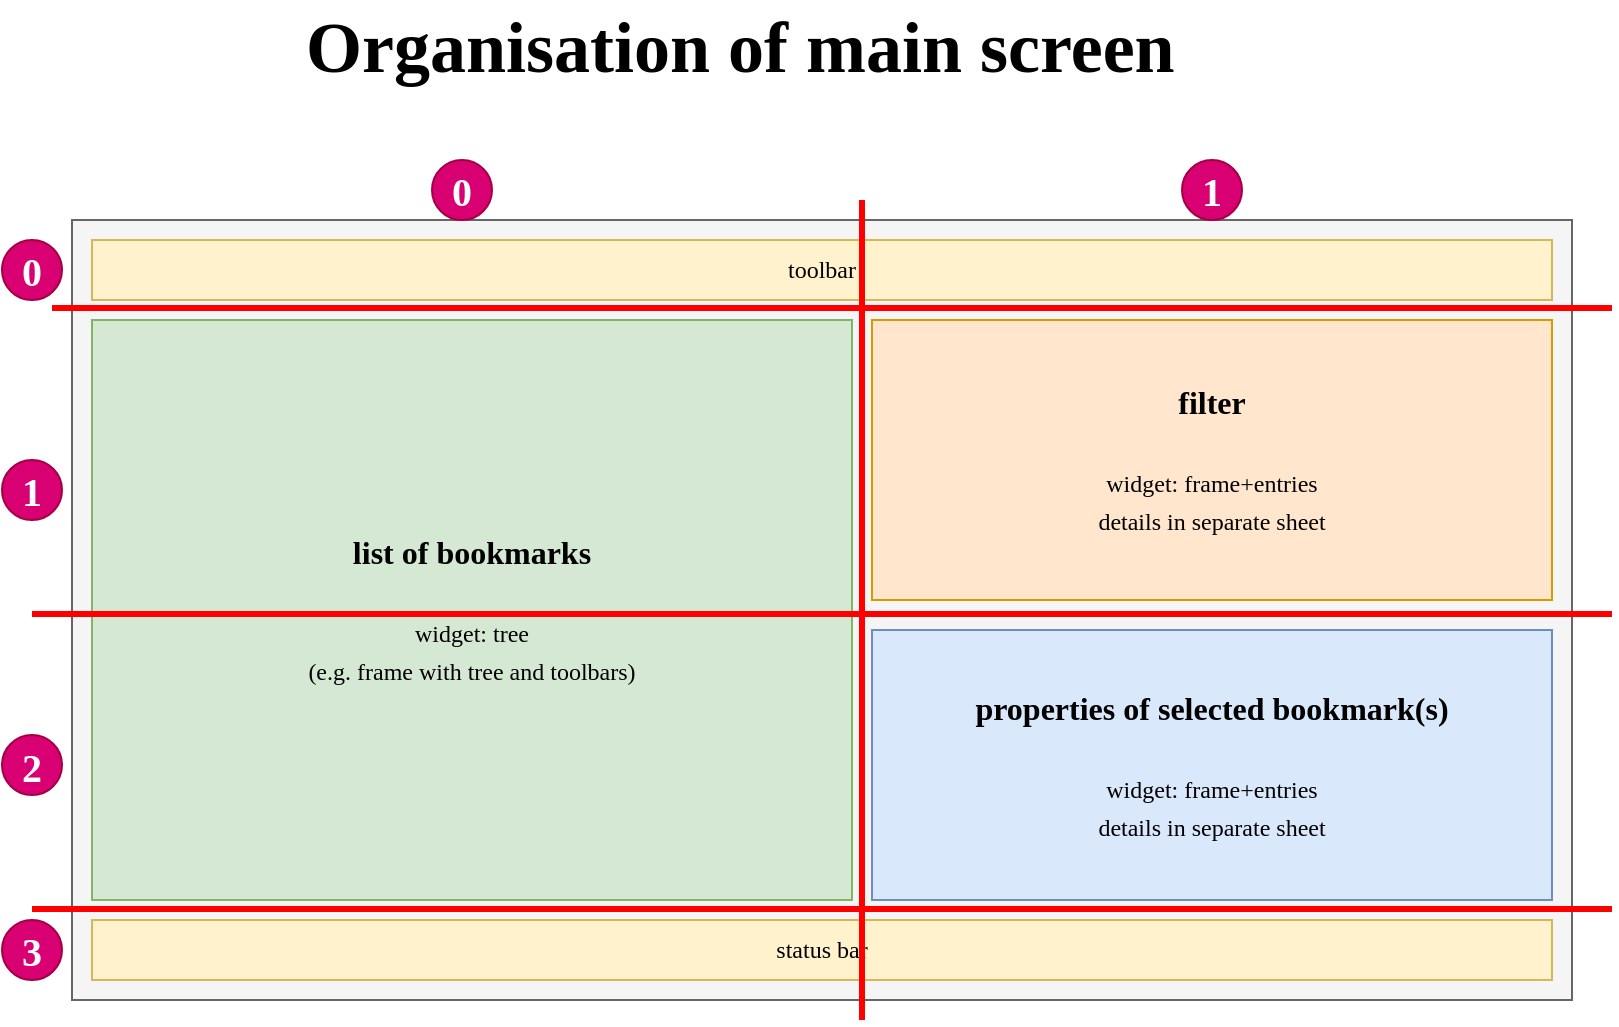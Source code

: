 <mxfile version="12.1.7" type="device" pages="5"><diagram id="wuS1RAjaM4wmkqxHiOvE" name="main"><mxGraphModel dx="1024" dy="993" grid="1" gridSize="10" guides="1" tooltips="1" connect="1" arrows="1" fold="1" page="0" pageScale="1" pageWidth="827" pageHeight="1169" math="0" shadow="0"><root><mxCell id="0"/><mxCell id="1" parent="0"/><mxCell id="qtFr7B4z5kXVlqQrgSDK-2" value="" style="rounded=0;whiteSpace=wrap;html=1;fillColor=#f5f5f5;strokeColor=#666666;fontColor=#333333;fontFamily=Verdana;" parent="1" vertex="1"><mxGeometry x="170" y="30" width="750" height="390" as="geometry"/></mxCell><mxCell id="qtFr7B4z5kXVlqQrgSDK-4" value="toolbar" style="rounded=0;whiteSpace=wrap;html=1;fillColor=#fff2cc;strokeColor=#d6b656;fontFamily=Verdana;" parent="1" vertex="1"><mxGeometry x="180" y="40" width="730" height="30" as="geometry"/></mxCell><mxCell id="qtFr7B4z5kXVlqQrgSDK-5" value="&lt;div&gt;&lt;b&gt;list of bookmarks&lt;/b&gt;&lt;/div&gt;&lt;div&gt;&lt;br&gt;&lt;/div&gt;&lt;font style=&quot;font-size: 12px&quot;&gt;widget: tree&lt;br&gt;(e.g. frame with tree and toolbars)&lt;/font&gt;" style="rounded=0;whiteSpace=wrap;html=1;fillColor=#d5e8d4;strokeColor=#82b366;labelPosition=center;verticalLabelPosition=middle;align=center;verticalAlign=middle;fontSize=16;fontFamily=Verdana;" parent="1" vertex="1"><mxGeometry x="180" y="80" width="380" height="290" as="geometry"/></mxCell><mxCell id="qtFr7B4z5kXVlqQrgSDK-6" value="&lt;div&gt;&lt;b&gt;filter&lt;/b&gt;&lt;/div&gt;&lt;div&gt;&lt;br&gt;&lt;/div&gt;&lt;div&gt;&lt;font style=&quot;font-size: 12px&quot;&gt;&lt;div style=&quot;font-size: 16px&quot;&gt;&lt;font style=&quot;font-size: 12px&quot;&gt;widget: frame+entries&lt;/font&gt;&lt;/div&gt;&lt;div style=&quot;font-size: 16px&quot;&gt;&lt;font style=&quot;font-size: 12px&quot;&gt;details in separate sheet&lt;/font&gt;&lt;/div&gt;&lt;/font&gt;&lt;/div&gt;" style="rounded=0;whiteSpace=wrap;html=1;fillColor=#ffe6cc;strokeColor=#d79b00;fontSize=16;fontFamily=Verdana;" parent="1" vertex="1"><mxGeometry x="570" y="80" width="340" height="140" as="geometry"/></mxCell><mxCell id="qtFr7B4z5kXVlqQrgSDK-7" value="&lt;div&gt;&lt;b&gt;properties of selected bookmark(s)&lt;/b&gt;&lt;/div&gt;&lt;div&gt;&lt;br&gt;&lt;font style=&quot;font-size: 12px&quot;&gt;widget: frame+entries&lt;/font&gt;&lt;/div&gt;&lt;div&gt;&lt;font style=&quot;font-size: 12px&quot;&gt;details in separate sheet&lt;/font&gt;&lt;br&gt;&lt;/div&gt;" style="rounded=0;whiteSpace=wrap;html=1;fillColor=#dae8fc;strokeColor=#6c8ebf;fontSize=16;fontFamily=Verdana;" parent="1" vertex="1"><mxGeometry x="570" y="235" width="340" height="135" as="geometry"/></mxCell><mxCell id="qtFr7B4z5kXVlqQrgSDK-8" value="" style="endArrow=none;html=1;strokeWidth=3;strokeColor=#FF0000;fontFamily=Verdana;" parent="1" edge="1"><mxGeometry width="50" height="50" relative="1" as="geometry"><mxPoint x="940" y="74" as="sourcePoint"/><mxPoint x="160" y="74" as="targetPoint"/></mxGeometry></mxCell><mxCell id="qtFr7B4z5kXVlqQrgSDK-9" value="" style="endArrow=none;html=1;strokeWidth=3;strokeColor=#FF0000;fontFamily=Verdana;" parent="1" edge="1"><mxGeometry width="50" height="50" relative="1" as="geometry"><mxPoint x="940" y="227" as="sourcePoint"/><mxPoint x="150" y="227" as="targetPoint"/></mxGeometry></mxCell><mxCell id="qtFr7B4z5kXVlqQrgSDK-11" value="0" style="ellipse;whiteSpace=wrap;html=1;aspect=fixed;fillColor=#d80073;strokeColor=#A50040;fontColor=#ffffff;fontStyle=1;fontSize=20;fontFamily=Verdana;" parent="1" vertex="1"><mxGeometry x="135" y="40" width="30" height="30" as="geometry"/></mxCell><mxCell id="qtFr7B4z5kXVlqQrgSDK-12" value="1" style="ellipse;whiteSpace=wrap;html=1;aspect=fixed;fillColor=#d80073;strokeColor=#A50040;fontColor=#ffffff;fontStyle=1;fontSize=20;fontFamily=Verdana;" parent="1" vertex="1"><mxGeometry x="135" y="150" width="30" height="30" as="geometry"/></mxCell><mxCell id="qtFr7B4z5kXVlqQrgSDK-13" value="2" style="ellipse;whiteSpace=wrap;html=1;aspect=fixed;fillColor=#d80073;strokeColor=#A50040;fontColor=#ffffff;fontStyle=1;fontSize=20;fontFamily=Verdana;" parent="1" vertex="1"><mxGeometry x="135" y="287.5" width="30" height="30" as="geometry"/></mxCell><mxCell id="qtFr7B4z5kXVlqQrgSDK-16" value="0" style="ellipse;whiteSpace=wrap;html=1;aspect=fixed;fillColor=#d80073;strokeColor=#A50040;fontColor=#ffffff;fontStyle=1;fontSize=20;fontFamily=Verdana;" parent="1" vertex="1"><mxGeometry x="350" width="30" height="30" as="geometry"/></mxCell><mxCell id="qtFr7B4z5kXVlqQrgSDK-17" value="1" style="ellipse;whiteSpace=wrap;html=1;aspect=fixed;fillColor=#d80073;strokeColor=#A50040;fontColor=#ffffff;fontStyle=1;fontSize=20;fontFamily=Verdana;" parent="1" vertex="1"><mxGeometry x="725" width="30" height="30" as="geometry"/></mxCell><mxCell id="3nHS9nr9AD4jBabwtDCs-1" value="Organisation of main screen" style="text;html=1;resizable=0;points=[];autosize=1;align=left;verticalAlign=top;spacingTop=-4;fontSize=36;fontFamily=Verdana;fontStyle=1" parent="1" vertex="1"><mxGeometry x="285" y="-80" width="190" height="20" as="geometry"/></mxCell><mxCell id="MWPIoVeWBMcnQdjPbgyV-1" value="status bar" style="rounded=0;whiteSpace=wrap;html=1;fillColor=#fff2cc;strokeColor=#d6b656;fontFamily=Verdana;" parent="1" vertex="1"><mxGeometry x="180" y="380" width="730" height="30" as="geometry"/></mxCell><mxCell id="MWPIoVeWBMcnQdjPbgyV-2" value="" style="endArrow=none;html=1;strokeWidth=3;strokeColor=#FF0000;fontFamily=Verdana;" parent="1" edge="1"><mxGeometry width="50" height="50" relative="1" as="geometry"><mxPoint x="940" y="374.5" as="sourcePoint"/><mxPoint x="150" y="374.5" as="targetPoint"/></mxGeometry></mxCell><mxCell id="qtFr7B4z5kXVlqQrgSDK-14" value="" style="endArrow=none;html=1;strokeWidth=3;strokeColor=#FF0000;fontFamily=Verdana;" parent="1" edge="1"><mxGeometry width="50" height="50" relative="1" as="geometry"><mxPoint x="565" y="20" as="sourcePoint"/><mxPoint x="565" y="430" as="targetPoint"/></mxGeometry></mxCell><mxCell id="MWPIoVeWBMcnQdjPbgyV-3" value="3" style="ellipse;whiteSpace=wrap;html=1;aspect=fixed;fillColor=#d80073;strokeColor=#A50040;fontColor=#ffffff;fontStyle=1;fontSize=20;fontFamily=Verdana;" parent="1" vertex="1"><mxGeometry x="135" y="380" width="30" height="30" as="geometry"/></mxCell></root></mxGraphModel></diagram><diagram id="0p2IxkVZUC1YMC_ywSFy" name="list"><mxGraphModel dx="1424" dy="993" grid="1" gridSize="10" guides="1" tooltips="1" connect="1" arrows="1" fold="1" page="0" pageScale="1" pageWidth="850" pageHeight="1100" math="0" shadow="0"><root><mxCell id="g5cWL2wLv78-egvckp1f-0"/><mxCell id="g5cWL2wLv78-egvckp1f-1" parent="g5cWL2wLv78-egvckp1f-0"/><mxCell id="HiAjp_X_h5iloabNmAMz-0" value="" style="rounded=0;whiteSpace=wrap;html=1;fillColor=#d5e8d4;strokeColor=#82b366;labelPosition=center;verticalLabelPosition=middle;align=center;verticalAlign=middle;fontSize=16;fontFamily=Verdana;" parent="g5cWL2wLv78-egvckp1f-1" vertex="1"><mxGeometry y="100" width="700" height="360" as="geometry"/></mxCell><mxCell id="nndZNKtS4ERDYXgFRCHJ-0" value="Organisation of list frame" style="text;html=1;resizable=0;points=[];autosize=1;align=left;verticalAlign=top;spacingTop=-4;fontSize=36;fontFamily=Verdana;fontStyle=1" parent="g5cWL2wLv78-egvckp1f-1" vertex="1"><mxGeometry x="60" y="-10" width="480" height="40" as="geometry"/></mxCell><mxCell id="nndZNKtS4ERDYXgFRCHJ-1" value="" style="shape=doubleArrow;direction=south;whiteSpace=wrap;html=1;fillColor=#B0B0B0;gradientColor=none;align=left;arrowWidth=0.56;arrowSize=0.034;gradientDirection=east;" parent="g5cWL2wLv78-egvckp1f-1" vertex="1"><mxGeometry x="680" y="100" width="20" height="360" as="geometry"/></mxCell><mxCell id="nndZNKtS4ERDYXgFRCHJ-2" value="" style="shape=doubleArrow;direction=south;whiteSpace=wrap;html=1;fillColor=#B0B0B0;gradientColor=none;align=left;arrowWidth=0.64;arrowSize=0.01;gradientDirection=east;rotation=90;" parent="g5cWL2wLv78-egvckp1f-1" vertex="1"><mxGeometry x="340" y="100" width="20" height="700" as="geometry"/></mxCell><mxCell id="nndZNKtS4ERDYXgFRCHJ-4" value="" style="rounded=0;whiteSpace=wrap;html=1;fillColor=#f5f5f5;align=left;strokeColor=#666666;fontColor=#333333;" parent="g5cWL2wLv78-egvckp1f-1" vertex="1"><mxGeometry x="10" y="110" width="660" height="320" as="geometry"/></mxCell><mxCell id="lni2KG2BYZQ22DAoK89Q-7" style="edgeStyle=orthogonalEdgeStyle;rounded=0;orthogonalLoop=1;jettySize=auto;html=1;exitX=0.5;exitY=0;exitDx=0;exitDy=0;entryX=0.5;entryY=1;entryDx=0;entryDy=0;" parent="g5cWL2wLv78-egvckp1f-1" source="nndZNKtS4ERDYXgFRCHJ-5" target="lni2KG2BYZQ22DAoK89Q-6" edge="1"><mxGeometry relative="1" as="geometry"/></mxCell><mxCell id="nndZNKtS4ERDYXgFRCHJ-5" value="Title" style="rounded=0;whiteSpace=wrap;html=1;fillColor=none;gradientColor=none;align=center;" parent="g5cWL2wLv78-egvckp1f-1" vertex="1"><mxGeometry x="20" y="120" width="100" height="20" as="geometry"/></mxCell><mxCell id="nndZNKtS4ERDYXgFRCHJ-6" value="Taggs" style="rounded=0;whiteSpace=wrap;html=1;fillColor=none;gradientColor=none;align=center;" parent="g5cWL2wLv78-egvckp1f-1" vertex="1"><mxGeometry x="400" y="120" width="140" height="20" as="geometry"/></mxCell><mxCell id="nndZNKtS4ERDYXgFRCHJ-7" value="Description" style="rounded=0;whiteSpace=wrap;html=1;fillColor=none;gradientColor=none;align=center;" parent="g5cWL2wLv78-egvckp1f-1" vertex="1"><mxGeometry x="130" y="120" width="260" height="20" as="geometry"/></mxCell><mxCell id="nndZNKtS4ERDYXgFRCHJ-8" value="Private" style="rounded=0;whiteSpace=wrap;html=1;fillColor=none;gradientColor=none;align=center;" parent="g5cWL2wLv78-egvckp1f-1" vertex="1"><mxGeometry x="550" y="120" width="50" height="20" as="geometry"/></mxCell><mxCell id="nndZNKtS4ERDYXgFRCHJ-9" value="Time" style="rounded=0;whiteSpace=wrap;html=1;fillColor=none;gradientColor=none;align=center;" parent="g5cWL2wLv78-egvckp1f-1" vertex="1"><mxGeometry x="610" y="120" width="50" height="20" as="geometry"/></mxCell><mxCell id="lni2KG2BYZQ22DAoK89Q-0" value="" style="endArrow=none;html=1;strokeWidth=3;strokeColor=#FF0000;fontFamily=Verdana;" parent="g5cWL2wLv78-egvckp1f-1" edge="1"><mxGeometry width="50" height="50" relative="1" as="geometry"><mxPoint x="720" y="436" as="sourcePoint"/><mxPoint x="-20" y="436" as="targetPoint"/></mxGeometry></mxCell><mxCell id="lni2KG2BYZQ22DAoK89Q-1" value="0" style="ellipse;whiteSpace=wrap;html=1;aspect=fixed;fillColor=#d80073;strokeColor=#A50040;fontColor=#ffffff;fontStyle=1;fontSize=20;fontFamily=Verdana;" parent="g5cWL2wLv78-egvckp1f-1" vertex="1"><mxGeometry x="330" y="70" width="30" height="30" as="geometry"/></mxCell><mxCell id="lni2KG2BYZQ22DAoK89Q-2" value="" style="endArrow=none;html=1;strokeWidth=3;strokeColor=#FF0000;fontFamily=Verdana;" parent="g5cWL2wLv78-egvckp1f-1" edge="1"><mxGeometry width="50" height="50" relative="1" as="geometry"><mxPoint x="675.5" y="83" as="sourcePoint"/><mxPoint x="675" y="478" as="targetPoint"/></mxGeometry></mxCell><mxCell id="lni2KG2BYZQ22DAoK89Q-3" value="1" style="ellipse;whiteSpace=wrap;html=1;aspect=fixed;fillColor=#d80073;strokeColor=#A50040;fontColor=#ffffff;fontStyle=1;fontSize=20;fontFamily=Verdana;" parent="g5cWL2wLv78-egvckp1f-1" vertex="1"><mxGeometry x="680" y="70" width="30" height="30" as="geometry"/></mxCell><mxCell id="lni2KG2BYZQ22DAoK89Q-4" value="0" style="ellipse;whiteSpace=wrap;html=1;aspect=fixed;fillColor=#d80073;strokeColor=#A50040;fontColor=#ffffff;fontStyle=1;fontSize=20;fontFamily=Verdana;" parent="g5cWL2wLv78-egvckp1f-1" vertex="1"><mxGeometry x="-35" y="240" width="30" height="30" as="geometry"/></mxCell><mxCell id="lni2KG2BYZQ22DAoK89Q-5" value="1" style="ellipse;whiteSpace=wrap;html=1;aspect=fixed;fillColor=#d80073;strokeColor=#A50040;fontColor=#ffffff;fontStyle=1;fontSize=20;fontFamily=Verdana;" parent="g5cWL2wLv78-egvckp1f-1" vertex="1"><mxGeometry x="-30" y="445" width="30" height="30" as="geometry"/></mxCell><mxCell id="lni2KG2BYZQ22DAoK89Q-6" value="Clicking on title will open the URL" style="whiteSpace=wrap;html=1;aspect=fixed;fillColor=#fff2cc;align=center;strokeColor=#d6b656;" parent="g5cWL2wLv78-egvckp1f-1" vertex="1"><mxGeometry x="-130" y="-10" width="80" height="80" as="geometry"/></mxCell></root></mxGraphModel></diagram><diagram name="properties" id="E-2Ly1Bat9OMNj_EuF1t"><mxGraphModel dx="1410" dy="979" grid="1" gridSize="10" guides="1" tooltips="1" connect="1" arrows="1" fold="1" page="0" pageScale="1" pageWidth="827" pageHeight="1169" math="0" shadow="0"><root><mxCell id="1reJUcCT1luCvqGeH948-0"/><mxCell id="1reJUcCT1luCvqGeH948-1" parent="1reJUcCT1luCvqGeH948-0"/><mxCell id="xx8qbHn_Ry-ROVc64m-K-1" value="Organisation of properties tab" style="text;html=1;resizable=0;points=[];autosize=1;align=left;verticalAlign=top;spacingTop=-4;fontSize=36;fontFamily=Verdana;fontStyle=1" parent="1reJUcCT1luCvqGeH948-1" vertex="1"><mxGeometry x="-165" y="-100" width="500" height="40" as="geometry"/></mxCell><mxCell id="FLR0_BgpOVdo_9GeKx9M-0" value="" style="rounded=0;whiteSpace=wrap;html=1;fillColor=#dae8fc;strokeColor=#6c8ebf;fontSize=16;fontFamily=Verdana;" parent="1reJUcCT1luCvqGeH948-1" vertex="1"><mxGeometry x="-135" y="35" width="450" height="505" as="geometry"/></mxCell><mxCell id="FLR0_BgpOVdo_9GeKx9M-1" value="0" style="ellipse;whiteSpace=wrap;html=1;aspect=fixed;fillColor=#d80073;strokeColor=#A50040;fontColor=#ffffff;fontStyle=1;fontSize=20;fontFamily=Verdana;" parent="1reJUcCT1luCvqGeH948-1" vertex="1"><mxGeometry x="-173" y="55" width="30" height="30" as="geometry"/></mxCell><mxCell id="FLR0_BgpOVdo_9GeKx9M-2" value="1" style="ellipse;whiteSpace=wrap;html=1;aspect=fixed;fillColor=#d80073;strokeColor=#A50040;fontColor=#ffffff;fontStyle=1;fontSize=20;fontFamily=Verdana;" parent="1reJUcCT1luCvqGeH948-1" vertex="1"><mxGeometry x="-173" y="120" width="30" height="30" as="geometry"/></mxCell><mxCell id="FLR0_BgpOVdo_9GeKx9M-3" value="2" style="ellipse;whiteSpace=wrap;html=1;aspect=fixed;fillColor=#d80073;strokeColor=#A50040;fontColor=#ffffff;fontStyle=1;fontSize=20;fontFamily=Verdana;" parent="1reJUcCT1luCvqGeH948-1" vertex="1"><mxGeometry x="-173" y="186" width="30" height="30" as="geometry"/></mxCell><mxCell id="FLR0_BgpOVdo_9GeKx9M-4" value="title_entry" style="rounded=1;whiteSpace=wrap;html=1;fontSize=14;fontFamily=Verdana;" parent="1reJUcCT1luCvqGeH948-1" vertex="1"><mxGeometry x="75" y="135" width="180" height="30" as="geometry"/></mxCell><mxCell id="FLR0_BgpOVdo_9GeKx9M-5" value="&lt;span style=&quot;font-size: 14px;&quot;&gt;Title&lt;/span&gt;" style="rounded=1;whiteSpace=wrap;html=1;fontSize=14;labelBackgroundColor=none;fillColor=none;fontFamily=Verdana;" parent="1reJUcCT1luCvqGeH948-1" vertex="1"><mxGeometry x="-65" y="135" width="120" height="30" as="geometry"/></mxCell><mxCell id="FLR0_BgpOVdo_9GeKx9M-6" value="Description" style="rounded=1;whiteSpace=wrap;html=1;fontSize=14;labelBackgroundColor=none;fillColor=none;fontFamily=Verdana;" parent="1reJUcCT1luCvqGeH948-1" vertex="1"><mxGeometry x="-65" y="186" width="120" height="30" as="geometry"/></mxCell><mxCell id="FLR0_BgpOVdo_9GeKx9M-7" value="description_entry" style="rounded=1;whiteSpace=wrap;html=1;fontSize=14;fontFamily=Verdana;" parent="1reJUcCT1luCvqGeH948-1" vertex="1"><mxGeometry x="75" y="186" width="180" height="30" as="geometry"/></mxCell><mxCell id="FLR0_BgpOVdo_9GeKx9M-8" value="URL" style="rounded=1;whiteSpace=wrap;html=1;fontSize=14;labelBackgroundColor=none;fillColor=none;fontFamily=Verdana;" parent="1reJUcCT1luCvqGeH948-1" vertex="1"><mxGeometry x="-65" y="238" width="120" height="30" as="geometry"/></mxCell><mxCell id="FLR0_BgpOVdo_9GeKx9M-9" value="url_entry" style="rounded=1;whiteSpace=wrap;html=1;fontSize=14;fontFamily=Verdana;" parent="1reJUcCT1luCvqGeH948-1" vertex="1"><mxGeometry x="75" y="238" width="180" height="30" as="geometry"/></mxCell><mxCell id="FLR0_BgpOVdo_9GeKx9M-10" value="tags" style="rounded=1;whiteSpace=wrap;html=1;fontSize=14;labelBackgroundColor=none;fillColor=none;fontFamily=Verdana;" parent="1reJUcCT1luCvqGeH948-1" vertex="1"><mxGeometry x="-65" y="289" width="120" height="30" as="geometry"/></mxCell><mxCell id="FLR0_BgpOVdo_9GeKx9M-11" value="tags_entry" style="rounded=1;whiteSpace=wrap;html=1;fontSize=14;fontFamily=Verdana;" parent="1reJUcCT1luCvqGeH948-1" vertex="1"><mxGeometry x="75" y="289" width="180" height="30" as="geometry"/></mxCell><mxCell id="FLR0_BgpOVdo_9GeKx9M-12" value="" style="endArrow=none;html=1;strokeWidth=3;strokeColor=#FF0000;fontFamily=Verdana;" parent="1reJUcCT1luCvqGeH948-1" edge="1"><mxGeometry width="50" height="50" relative="1" as="geometry"><mxPoint x="335" y="106" as="sourcePoint"/><mxPoint x="-165" y="106" as="targetPoint"/></mxGeometry></mxCell><mxCell id="FLR0_BgpOVdo_9GeKx9M-13" value="private" style="rounded=1;whiteSpace=wrap;html=1;fontSize=14;labelBackgroundColor=none;fillColor=none;fontFamily=Verdana;" parent="1reJUcCT1luCvqGeH948-1" vertex="1"><mxGeometry x="-65" y="340" width="120" height="30" as="geometry"/></mxCell><mxCell id="FLR0_BgpOVdo_9GeKx9M-14" value="" style="whiteSpace=wrap;html=1;aspect=fixed;labelBackgroundColor=none;fillColor=none;fontFamily=Verdana;fontSize=36;" parent="1reJUcCT1luCvqGeH948-1" vertex="1"><mxGeometry x="75" y="345" width="20" height="20" as="geometry"/></mxCell><mxCell id="FLR0_BgpOVdo_9GeKx9M-15" value="private_combo" style="text;html=1;resizable=0;points=[];autosize=1;align=left;verticalAlign=top;spacingTop=-4;fontSize=14;fontFamily=Verdana;fontStyle=2" parent="1reJUcCT1luCvqGeH948-1" vertex="1"><mxGeometry x="101" y="345" width="110" height="20" as="geometry"/></mxCell><mxCell id="FLR0_BgpOVdo_9GeKx9M-16" value="to_read" style="rounded=1;whiteSpace=wrap;html=1;fontSize=14;labelBackgroundColor=none;fillColor=none;fontFamily=Verdana;" parent="1reJUcCT1luCvqGeH948-1" vertex="1"><mxGeometry x="-65" y="390" width="120" height="30" as="geometry"/></mxCell><mxCell id="FLR0_BgpOVdo_9GeKx9M-17" value="" style="whiteSpace=wrap;html=1;aspect=fixed;labelBackgroundColor=none;fillColor=none;fontFamily=Verdana;fontSize=36;" parent="1reJUcCT1luCvqGeH948-1" vertex="1"><mxGeometry x="75" y="395" width="20" height="20" as="geometry"/></mxCell><mxCell id="FLR0_BgpOVdo_9GeKx9M-18" value="to_read_combo" style="text;html=1;resizable=0;points=[];autosize=1;align=left;verticalAlign=top;spacingTop=-4;fontSize=14;fontFamily=Verdana;fontStyle=2" parent="1reJUcCT1luCvqGeH948-1" vertex="1"><mxGeometry x="101" y="395" width="110" height="20" as="geometry"/></mxCell><mxCell id="FLR0_BgpOVdo_9GeKx9M-19" value="time" style="rounded=1;whiteSpace=wrap;html=1;fontSize=14;labelBackgroundColor=none;fillColor=none;fontFamily=Verdana;" parent="1reJUcCT1luCvqGeH948-1" vertex="1"><mxGeometry x="-65" y="440" width="120" height="30" as="geometry"/></mxCell><mxCell id="99NQZaxF3gtU5A3DJ0lO-3" style="edgeStyle=orthogonalEdgeStyle;rounded=0;orthogonalLoop=1;jettySize=auto;html=1;exitX=1;exitY=0.5;exitDx=0;exitDy=0;entryX=0;entryY=0.5;entryDx=0;entryDy=0;" parent="1reJUcCT1luCvqGeH948-1" source="FLR0_BgpOVdo_9GeKx9M-20" target="99NQZaxF3gtU5A3DJ0lO-0" edge="1"><mxGeometry relative="1" as="geometry"/></mxCell><mxCell id="FLR0_BgpOVdo_9GeKx9M-20" value="time_entry" style="rounded=1;whiteSpace=wrap;html=1;fontSize=14;fontFamily=Verdana;fillColor=none;" parent="1reJUcCT1luCvqGeH948-1" vertex="1"><mxGeometry x="75" y="440" width="180" height="30" as="geometry"/></mxCell><mxCell id="FLR0_BgpOVdo_9GeKx9M-21" value="Properties (title)" style="rounded=1;whiteSpace=wrap;html=1;fontSize=16;labelBackgroundColor=none;fillColor=none;fontStyle=1;fontFamily=Verdana;" parent="1reJUcCT1luCvqGeH948-1" vertex="1"><mxGeometry x="-15" y="50" width="180" height="40" as="geometry"/></mxCell><mxCell id="FLR0_BgpOVdo_9GeKx9M-22" value="" style="endArrow=none;html=1;strokeWidth=3;strokeColor=#FF0000;fontFamily=Verdana;" parent="1reJUcCT1luCvqGeH948-1" edge="1"><mxGeometry width="50" height="50" relative="1" as="geometry"><mxPoint x="335" y="175" as="sourcePoint"/><mxPoint x="-165" y="175" as="targetPoint"/></mxGeometry></mxCell><mxCell id="FLR0_BgpOVdo_9GeKx9M-23" value="" style="endArrow=none;html=1;strokeWidth=3;strokeColor=#FF0000;fontFamily=Verdana;" parent="1reJUcCT1luCvqGeH948-1" edge="1"><mxGeometry width="50" height="50" relative="1" as="geometry"><mxPoint x="340" y="226.5" as="sourcePoint"/><mxPoint x="-160" y="226.5" as="targetPoint"/></mxGeometry></mxCell><mxCell id="FLR0_BgpOVdo_9GeKx9M-24" value="" style="endArrow=none;html=1;strokeWidth=3;strokeColor=#FF0000;fontFamily=Verdana;" parent="1reJUcCT1luCvqGeH948-1" edge="1"><mxGeometry width="50" height="50" relative="1" as="geometry"><mxPoint x="340" y="278" as="sourcePoint"/><mxPoint x="-160" y="278" as="targetPoint"/></mxGeometry></mxCell><mxCell id="FLR0_BgpOVdo_9GeKx9M-25" value="" style="endArrow=none;html=1;strokeWidth=3;strokeColor=#FF0000;fontFamily=Verdana;" parent="1reJUcCT1luCvqGeH948-1" edge="1"><mxGeometry width="50" height="50" relative="1" as="geometry"><mxPoint x="340" y="329" as="sourcePoint"/><mxPoint x="-160" y="329" as="targetPoint"/></mxGeometry></mxCell><mxCell id="FLR0_BgpOVdo_9GeKx9M-26" value="" style="endArrow=none;html=1;strokeWidth=3;strokeColor=#FF0000;fontFamily=Verdana;" parent="1reJUcCT1luCvqGeH948-1" edge="1"><mxGeometry width="50" height="50" relative="1" as="geometry"><mxPoint x="345" y="427" as="sourcePoint"/><mxPoint x="-155" y="427" as="targetPoint"/></mxGeometry></mxCell><mxCell id="FLR0_BgpOVdo_9GeKx9M-27" value="" style="endArrow=none;html=1;strokeWidth=3;strokeColor=#FF0000;fontFamily=Verdana;" parent="1reJUcCT1luCvqGeH948-1" edge="1"><mxGeometry width="50" height="50" relative="1" as="geometry"><mxPoint x="340" y="377" as="sourcePoint"/><mxPoint x="-160" y="377" as="targetPoint"/></mxGeometry></mxCell><mxCell id="FLR0_BgpOVdo_9GeKx9M-28" value="3" style="ellipse;whiteSpace=wrap;html=1;aspect=fixed;fillColor=#d80073;strokeColor=#A50040;fontColor=#ffffff;fontStyle=1;fontSize=20;fontFamily=Verdana;" parent="1reJUcCT1luCvqGeH948-1" vertex="1"><mxGeometry x="-173" y="238" width="30" height="30" as="geometry"/></mxCell><mxCell id="FLR0_BgpOVdo_9GeKx9M-29" value="4" style="ellipse;whiteSpace=wrap;html=1;aspect=fixed;fillColor=#d80073;strokeColor=#A50040;fontColor=#ffffff;fontStyle=1;fontSize=20;fontFamily=Verdana;" parent="1reJUcCT1luCvqGeH948-1" vertex="1"><mxGeometry x="-173" y="289" width="30" height="30" as="geometry"/></mxCell><mxCell id="FLR0_BgpOVdo_9GeKx9M-30" value="6" style="ellipse;whiteSpace=wrap;html=1;aspect=fixed;fillColor=#d80073;strokeColor=#A50040;fontColor=#ffffff;fontStyle=1;fontSize=20;fontFamily=Verdana;" parent="1reJUcCT1luCvqGeH948-1" vertex="1"><mxGeometry x="-173" y="390" width="30" height="30" as="geometry"/></mxCell><mxCell id="FLR0_BgpOVdo_9GeKx9M-31" value="7" style="ellipse;whiteSpace=wrap;html=1;aspect=fixed;fillColor=#d80073;strokeColor=#A50040;fontColor=#ffffff;fontStyle=1;fontSize=20;fontFamily=Verdana;" parent="1reJUcCT1luCvqGeH948-1" vertex="1"><mxGeometry x="-173" y="440" width="30" height="30" as="geometry"/></mxCell><mxCell id="FLR0_BgpOVdo_9GeKx9M-32" value="5" style="ellipse;whiteSpace=wrap;html=1;aspect=fixed;fillColor=#d80073;strokeColor=#A50040;fontColor=#ffffff;fontStyle=1;fontSize=20;fontFamily=Verdana;" parent="1reJUcCT1luCvqGeH948-1" vertex="1"><mxGeometry x="-173" y="340" width="30" height="30" as="geometry"/></mxCell><mxCell id="FLR0_BgpOVdo_9GeKx9M-33" value="" style="endArrow=none;html=1;strokeWidth=3;strokeColor=#FF0000;fontFamily=Verdana;" parent="1reJUcCT1luCvqGeH948-1" edge="1"><mxGeometry width="50" height="50" relative="1" as="geometry"><mxPoint x="64.5" y="15" as="sourcePoint"/><mxPoint x="64.5" y="535" as="targetPoint"/></mxGeometry></mxCell><mxCell id="FLR0_BgpOVdo_9GeKx9M-34" value="0" style="ellipse;whiteSpace=wrap;html=1;aspect=fixed;fillColor=#d80073;strokeColor=#A50040;fontColor=#ffffff;fontStyle=1;fontSize=20;fontFamily=Verdana;" parent="1reJUcCT1luCvqGeH948-1" vertex="1"><mxGeometry x="-45" width="30" height="30" as="geometry"/></mxCell><mxCell id="FLR0_BgpOVdo_9GeKx9M-35" value="1" style="ellipse;whiteSpace=wrap;html=1;aspect=fixed;fillColor=#d80073;strokeColor=#A50040;fontColor=#ffffff;fontStyle=1;fontSize=20;fontFamily=Verdana;" parent="1reJUcCT1luCvqGeH948-1" vertex="1"><mxGeometry x="180" width="30" height="30" as="geometry"/></mxCell><mxCell id="r7_rMG8IO593fPAQn_LV-0" value="" style="endArrow=none;html=1;strokeWidth=3;strokeColor=#FF0000;fontFamily=Verdana;" parent="1reJUcCT1luCvqGeH948-1" edge="1"><mxGeometry width="50" height="50" relative="1" as="geometry"><mxPoint x="345" y="480" as="sourcePoint"/><mxPoint x="-155" y="480" as="targetPoint"/></mxGeometry></mxCell><mxCell id="r7_rMG8IO593fPAQn_LV-1" value="Cancel" style="rounded=1;whiteSpace=wrap;html=1;fontSize=14;fontFamily=Verdana;gradientColor=#ffffff;fillColor=#C9C9C9;" parent="1reJUcCT1luCvqGeH948-1" vertex="1"><mxGeometry x="85" y="495" width="135" height="30" as="geometry"/></mxCell><mxCell id="r7_rMG8IO593fPAQn_LV-5" value="Apply changes" style="rounded=1;whiteSpace=wrap;html=1;fontSize=14;fontFamily=Verdana;gradientColor=#ffffff;fillColor=#C9C9C9;" parent="1reJUcCT1luCvqGeH948-1" vertex="1"><mxGeometry x="-82.5" y="495" width="135" height="30" as="geometry"/></mxCell><mxCell id="r7_rMG8IO593fPAQn_LV-6" value="8" style="ellipse;whiteSpace=wrap;html=1;aspect=fixed;fillColor=#d80073;strokeColor=#A50040;fontColor=#ffffff;fontStyle=1;fontSize=20;fontFamily=Verdana;" parent="1reJUcCT1luCvqGeH948-1" vertex="1"><mxGeometry x="-173" y="500" width="30" height="30" as="geometry"/></mxCell><mxCell id="99NQZaxF3gtU5A3DJ0lO-0" value="time cannot be mannually modified. It will only be automatically created when creating new bookmarks, and shown here for reference" style="whiteSpace=wrap;html=1;aspect=fixed;fillColor=#fff2cc;strokeColor=#d6b656;align=left;verticalAlign=top;" parent="1reJUcCT1luCvqGeH948-1" vertex="1"><mxGeometry x="380" y="390" width="125" height="125" as="geometry"/></mxCell></root></mxGraphModel></diagram><diagram id="NC7vrRZxRVJ116cr9sBK" name="filter"><mxGraphModel dx="1410" dy="579" grid="1" gridSize="10" guides="1" tooltips="1" connect="1" arrows="1" fold="1" page="0" pageScale="1" pageWidth="827" pageHeight="1169" math="0" shadow="0"><root><mxCell id="nDGli9PgyoFGf0z-oFAC-0"/><mxCell id="nDGli9PgyoFGf0z-oFAC-1" parent="nDGli9PgyoFGf0z-oFAC-0"/><mxCell id="CZHu60h8JSmFJpB3BaUO-0" value="" style="rounded=0;whiteSpace=wrap;html=1;fillColor=#ffe6cc;strokeColor=#d79b00;fontSize=16;fontFamily=Verdana;" parent="nDGli9PgyoFGf0z-oFAC-1" vertex="1"><mxGeometry x="-55" y="105" width="545" height="565" as="geometry"/></mxCell><mxCell id="_HWWroro_G-XKeK0RdXU-1" value="0" style="ellipse;whiteSpace=wrap;html=1;aspect=fixed;fillColor=#d80073;strokeColor=#A50040;fontColor=#ffffff;fontStyle=1;fontSize=20;fontFamily=Verdana;" parent="nDGli9PgyoFGf0z-oFAC-1" vertex="1"><mxGeometry x="-90" y="123.5" width="30" height="30" as="geometry"/></mxCell><mxCell id="_HWWroro_G-XKeK0RdXU-2" value="1" style="ellipse;whiteSpace=wrap;html=1;aspect=fixed;fillColor=#d80073;strokeColor=#A50040;fontColor=#ffffff;fontStyle=1;fontSize=20;fontFamily=Verdana;" parent="nDGli9PgyoFGf0z-oFAC-1" vertex="1"><mxGeometry x="-90" y="188.5" width="30" height="30" as="geometry"/></mxCell><mxCell id="_HWWroro_G-XKeK0RdXU-3" value="2" style="ellipse;whiteSpace=wrap;html=1;aspect=fixed;fillColor=#d80073;strokeColor=#A50040;fontColor=#ffffff;fontStyle=1;fontSize=20;fontFamily=Verdana;" parent="nDGli9PgyoFGf0z-oFAC-1" vertex="1"><mxGeometry x="-90" y="273" width="30" height="30" as="geometry"/></mxCell><mxCell id="_HWWroro_G-XKeK0RdXU-12" value="" style="endArrow=none;html=1;strokeWidth=3;strokeColor=#FF0000;fontFamily=Verdana;" parent="nDGli9PgyoFGf0z-oFAC-1" edge="1"><mxGeometry width="50" height="50" relative="1" as="geometry"><mxPoint x="500" y="169" as="sourcePoint"/><mxPoint x="-70" y="169" as="targetPoint"/></mxGeometry></mxCell><mxCell id="_HWWroro_G-XKeK0RdXU-13" value="Organisation of filter tab" style="text;html=1;resizable=0;points=[];autosize=1;align=left;verticalAlign=top;spacingTop=-4;fontSize=36;fontFamily=Verdana;fontStyle=1" parent="nDGli9PgyoFGf0z-oFAC-1" vertex="1"><mxGeometry x="-39" width="410" height="40" as="geometry"/></mxCell><mxCell id="_HWWroro_G-XKeK0RdXU-29" value="3" style="ellipse;whiteSpace=wrap;html=1;aspect=fixed;fillColor=#d80073;strokeColor=#A50040;fontColor=#ffffff;fontStyle=1;fontSize=20;fontFamily=Verdana;" parent="nDGli9PgyoFGf0z-oFAC-1" vertex="1"><mxGeometry x="-90" y="325" width="30" height="30" as="geometry"/></mxCell><mxCell id="_HWWroro_G-XKeK0RdXU-30" value="4" style="ellipse;whiteSpace=wrap;html=1;aspect=fixed;fillColor=#d80073;strokeColor=#A50040;fontColor=#ffffff;fontStyle=1;fontSize=20;fontFamily=Verdana;" parent="nDGli9PgyoFGf0z-oFAC-1" vertex="1"><mxGeometry x="-90" y="376" width="30" height="30" as="geometry"/></mxCell><mxCell id="_HWWroro_G-XKeK0RdXU-31" value="6" style="ellipse;whiteSpace=wrap;html=1;aspect=fixed;fillColor=#d80073;strokeColor=#A50040;fontColor=#ffffff;fontStyle=1;fontSize=20;fontFamily=Verdana;" parent="nDGli9PgyoFGf0z-oFAC-1" vertex="1"><mxGeometry x="-90" y="477" width="30" height="30" as="geometry"/></mxCell><mxCell id="_HWWroro_G-XKeK0RdXU-32" value="7" style="ellipse;whiteSpace=wrap;html=1;aspect=fixed;fillColor=#d80073;strokeColor=#A50040;fontColor=#ffffff;fontStyle=1;fontSize=20;fontFamily=Verdana;" parent="nDGli9PgyoFGf0z-oFAC-1" vertex="1"><mxGeometry x="-90" y="527" width="30" height="30" as="geometry"/></mxCell><mxCell id="_HWWroro_G-XKeK0RdXU-33" value="5" style="ellipse;whiteSpace=wrap;html=1;aspect=fixed;fillColor=#d80073;strokeColor=#A50040;fontColor=#ffffff;fontStyle=1;fontSize=20;fontFamily=Verdana;" parent="nDGli9PgyoFGf0z-oFAC-1" vertex="1"><mxGeometry x="-90" y="427" width="30" height="30" as="geometry"/></mxCell><mxCell id="_HWWroro_G-XKeK0RdXU-34" value="" style="endArrow=none;html=1;strokeWidth=3;strokeColor=#FF0000;fontFamily=Verdana;" parent="nDGli9PgyoFGf0z-oFAC-1" edge="1"><mxGeometry width="50" height="50" relative="1" as="geometry"><mxPoint x="114" y="90" as="sourcePoint"/><mxPoint x="114.5" y="680" as="targetPoint"/></mxGeometry></mxCell><mxCell id="_HWWroro_G-XKeK0RdXU-35" value="0" style="ellipse;whiteSpace=wrap;html=1;aspect=fixed;fillColor=#d80073;strokeColor=#A50040;fontColor=#ffffff;fontStyle=1;fontSize=20;fontFamily=Verdana;" parent="nDGli9PgyoFGf0z-oFAC-1" vertex="1"><mxGeometry x="15" y="75" width="30" height="30" as="geometry"/></mxCell><mxCell id="_HWWroro_G-XKeK0RdXU-36" value="1" style="ellipse;whiteSpace=wrap;html=1;aspect=fixed;fillColor=#d80073;strokeColor=#A50040;fontColor=#ffffff;fontStyle=1;fontSize=20;fontFamily=Verdana;" parent="nDGli9PgyoFGf0z-oFAC-1" vertex="1"><mxGeometry x="290" y="75" width="30" height="30" as="geometry"/></mxCell><mxCell id="43yc3SqG1WIb8E1YtFer-0" value="Filter (title)" style="rounded=1;whiteSpace=wrap;html=1;fontSize=16;labelBackgroundColor=none;fillColor=none;fontStyle=1;fontFamily=Verdana;" parent="nDGli9PgyoFGf0z-oFAC-1" vertex="1"><mxGeometry x="120" y="118.5" width="180" height="40" as="geometry"/></mxCell><mxCell id="43yc3SqG1WIb8E1YtFer-1" value="&lt;span style=&quot;font-size: 14px&quot;&gt;Include tag(s)&lt;br&gt;&lt;/span&gt;" style="rounded=1;whiteSpace=wrap;html=1;fontSize=14;labelBackgroundColor=none;fillColor=none;fontFamily=Verdana;" parent="nDGli9PgyoFGf0z-oFAC-1" vertex="1"><mxGeometry x="-30" y="426" width="120" height="30" as="geometry"/></mxCell><mxCell id="43yc3SqG1WIb8E1YtFer-2" value="tag_entry" style="rounded=1;whiteSpace=wrap;html=1;fontSize=14;fontFamily=Verdana;" parent="nDGli9PgyoFGf0z-oFAC-1" vertex="1"><mxGeometry x="140" y="426" width="180" height="30" as="geometry"/></mxCell><mxCell id="43yc3SqG1WIb8E1YtFer-3" value="&lt;span style=&quot;font-size: 14px&quot;&gt;Exclude tag(s)&lt;br&gt;&lt;/span&gt;" style="rounded=1;whiteSpace=wrap;html=1;fontSize=14;labelBackgroundColor=none;fillColor=none;fontFamily=Verdana;" parent="nDGli9PgyoFGf0z-oFAC-1" vertex="1"><mxGeometry x="-30" y="474" width="120" height="30" as="geometry"/></mxCell><mxCell id="43yc3SqG1WIb8E1YtFer-4" value="tag_entry" style="rounded=1;whiteSpace=wrap;html=1;fontSize=14;fontFamily=Verdana;" parent="nDGli9PgyoFGf0z-oFAC-1" vertex="1"><mxGeometry x="140" y="474" width="180" height="30" as="geometry"/></mxCell><mxCell id="43yc3SqG1WIb8E1YtFer-5" value="&lt;span style=&quot;font-size: 14px&quot;&gt;Global search&lt;br&gt;&lt;/span&gt;" style="rounded=1;whiteSpace=wrap;html=1;fontSize=14;labelBackgroundColor=none;fillColor=none;fontFamily=Verdana;" parent="nDGli9PgyoFGf0z-oFAC-1" vertex="1"><mxGeometry x="-30" y="191" width="120" height="30" as="geometry"/></mxCell><mxCell id="43yc3SqG1WIb8E1YtFer-6" value="search_entry (text?)" style="rounded=1;whiteSpace=wrap;html=1;fontSize=14;fontFamily=Verdana;" parent="nDGli9PgyoFGf0z-oFAC-1" vertex="1"><mxGeometry x="140" y="191" width="330" height="59" as="geometry"/></mxCell><mxCell id="43yc3SqG1WIb8E1YtFer-7" value="&lt;span style=&quot;font-size: 14px&quot;&gt;Description&lt;br&gt;&lt;/span&gt;" style="rounded=1;whiteSpace=wrap;html=1;fontSize=14;labelBackgroundColor=none;fillColor=none;fontFamily=Verdana;" parent="nDGli9PgyoFGf0z-oFAC-1" vertex="1"><mxGeometry x="-30" y="328" width="120" height="30" as="geometry"/></mxCell><mxCell id="43yc3SqG1WIb8E1YtFer-8" value="description_entry" style="rounded=1;whiteSpace=wrap;html=1;fontSize=14;fontFamily=Verdana;" parent="nDGli9PgyoFGf0z-oFAC-1" vertex="1"><mxGeometry x="140" y="329" width="180" height="30" as="geometry"/></mxCell><mxCell id="43yc3SqG1WIb8E1YtFer-9" value="private" style="rounded=1;whiteSpace=wrap;html=1;fontSize=14;labelBackgroundColor=none;fillColor=none;fontFamily=Verdana;" parent="nDGli9PgyoFGf0z-oFAC-1" vertex="1"><mxGeometry x="-30" y="523" width="120" height="30" as="geometry"/></mxCell><mxCell id="43yc3SqG1WIb8E1YtFer-10" value="" style="whiteSpace=wrap;html=1;aspect=fixed;labelBackgroundColor=none;fillColor=none;fontFamily=Verdana;fontSize=36;" parent="nDGli9PgyoFGf0z-oFAC-1" vertex="1"><mxGeometry x="140" y="528" width="20" height="20" as="geometry"/></mxCell><mxCell id="43yc3SqG1WIb8E1YtFer-11" value="private_combo" style="text;html=1;resizable=0;points=[];autosize=1;align=left;verticalAlign=top;spacingTop=-4;fontSize=14;fontFamily=Verdana;fontStyle=2" parent="nDGli9PgyoFGf0z-oFAC-1" vertex="1"><mxGeometry x="166" y="528.5" width="110" height="20" as="geometry"/></mxCell><mxCell id="43yc3SqG1WIb8E1YtFer-12" value="to_read" style="rounded=1;whiteSpace=wrap;html=1;fontSize=14;labelBackgroundColor=none;fillColor=none;fontFamily=Verdana;" parent="nDGli9PgyoFGf0z-oFAC-1" vertex="1"><mxGeometry x="-30" y="571" width="120" height="30" as="geometry"/></mxCell><mxCell id="43yc3SqG1WIb8E1YtFer-13" value="" style="whiteSpace=wrap;html=1;aspect=fixed;labelBackgroundColor=none;fillColor=none;fontFamily=Verdana;fontSize=36;" parent="nDGli9PgyoFGf0z-oFAC-1" vertex="1"><mxGeometry x="140" y="576" width="20" height="20" as="geometry"/></mxCell><mxCell id="43yc3SqG1WIb8E1YtFer-14" value="to_read_combo" style="text;html=1;resizable=0;points=[];autosize=1;align=left;verticalAlign=top;spacingTop=-4;fontSize=14;fontFamily=Verdana;fontStyle=2" parent="nDGli9PgyoFGf0z-oFAC-1" vertex="1"><mxGeometry x="166" y="575" width="110" height="20" as="geometry"/></mxCell><mxCell id="43yc3SqG1WIb8E1YtFer-15" value="time (from-to)" style="rounded=1;whiteSpace=wrap;html=1;fontSize=14;labelBackgroundColor=none;fillColor=none;fontFamily=Verdana;" parent="nDGli9PgyoFGf0z-oFAC-1" vertex="1"><mxGeometry x="-30" y="620" width="120" height="30" as="geometry"/></mxCell><mxCell id="43yc3SqG1WIb8E1YtFer-16" value="from_entry" style="rounded=1;whiteSpace=wrap;html=1;fontSize=14;fontFamily=Verdana;" parent="nDGli9PgyoFGf0z-oFAC-1" vertex="1"><mxGeometry x="140" y="620" width="140" height="30" as="geometry"/></mxCell><mxCell id="43yc3SqG1WIb8E1YtFer-17" value="url_entry" style="rounded=1;whiteSpace=wrap;html=1;fontSize=14;fontFamily=Verdana;" parent="nDGli9PgyoFGf0z-oFAC-1" vertex="1"><mxGeometry x="140" y="377" width="180" height="30" as="geometry"/></mxCell><mxCell id="43yc3SqG1WIb8E1YtFer-18" value="URL" style="rounded=1;whiteSpace=wrap;html=1;fontSize=14;labelBackgroundColor=none;fillColor=none;fontFamily=Verdana;" parent="nDGli9PgyoFGf0z-oFAC-1" vertex="1"><mxGeometry x="-30" y="377" width="120" height="30" as="geometry"/></mxCell><mxCell id="43yc3SqG1WIb8E1YtFer-19" value="title_entry" style="rounded=1;whiteSpace=wrap;html=1;fontSize=14;fontFamily=Verdana;" parent="nDGli9PgyoFGf0z-oFAC-1" vertex="1"><mxGeometry x="140" y="280" width="180" height="30" as="geometry"/></mxCell><mxCell id="43yc3SqG1WIb8E1YtFer-20" value="&lt;span style=&quot;font-size: 14px;&quot;&gt;Title&lt;/span&gt;" style="rounded=1;whiteSpace=wrap;html=1;fontSize=14;labelBackgroundColor=none;fillColor=none;fontFamily=Verdana;" parent="nDGli9PgyoFGf0z-oFAC-1" vertex="1"><mxGeometry x="-30" y="280" width="120" height="30" as="geometry"/></mxCell><mxCell id="EH4cL0sBj0tMz6YM4aon-0" value="" style="endArrow=none;html=1;strokeWidth=3;strokeColor=#FF0000;fontFamily=Verdana;" parent="nDGli9PgyoFGf0z-oFAC-1" edge="1"><mxGeometry width="50" height="50" relative="1" as="geometry"><mxPoint x="500" y="257.5" as="sourcePoint"/><mxPoint x="-70" y="257.5" as="targetPoint"/></mxGeometry></mxCell><mxCell id="EH4cL0sBj0tMz6YM4aon-1" value="" style="endArrow=none;html=1;strokeWidth=3;strokeColor=#FF0000;fontFamily=Verdana;" parent="nDGli9PgyoFGf0z-oFAC-1" edge="1"><mxGeometry width="50" height="50" relative="1" as="geometry"><mxPoint x="500" y="318.5" as="sourcePoint"/><mxPoint x="-70" y="318.5" as="targetPoint"/></mxGeometry></mxCell><mxCell id="EH4cL0sBj0tMz6YM4aon-2" value="" style="endArrow=none;html=1;strokeWidth=3;strokeColor=#FF0000;fontFamily=Verdana;" parent="nDGli9PgyoFGf0z-oFAC-1" edge="1"><mxGeometry width="50" height="50" relative="1" as="geometry"><mxPoint x="500" y="367.5" as="sourcePoint"/><mxPoint x="-70" y="367.5" as="targetPoint"/></mxGeometry></mxCell><mxCell id="EH4cL0sBj0tMz6YM4aon-3" value="" style="endArrow=none;html=1;strokeWidth=3;strokeColor=#FF0000;fontFamily=Verdana;" parent="nDGli9PgyoFGf0z-oFAC-1" edge="1"><mxGeometry width="50" height="50" relative="1" as="geometry"><mxPoint x="500" y="416" as="sourcePoint"/><mxPoint x="-70" y="416" as="targetPoint"/></mxGeometry></mxCell><mxCell id="EH4cL0sBj0tMz6YM4aon-4" value="" style="endArrow=none;html=1;strokeWidth=3;strokeColor=#FF0000;fontFamily=Verdana;" parent="nDGli9PgyoFGf0z-oFAC-1" edge="1"><mxGeometry width="50" height="50" relative="1" as="geometry"><mxPoint x="506" y="464.5" as="sourcePoint"/><mxPoint x="-64" y="464.5" as="targetPoint"/></mxGeometry></mxCell><mxCell id="EH4cL0sBj0tMz6YM4aon-5" value="" style="endArrow=none;html=1;strokeWidth=3;strokeColor=#FF0000;fontFamily=Verdana;" parent="nDGli9PgyoFGf0z-oFAC-1" edge="1"><mxGeometry width="50" height="50" relative="1" as="geometry"><mxPoint x="506" y="513" as="sourcePoint"/><mxPoint x="-64" y="513" as="targetPoint"/></mxGeometry></mxCell><mxCell id="EH4cL0sBj0tMz6YM4aon-6" value="" style="endArrow=none;html=1;strokeWidth=3;strokeColor=#FF0000;fontFamily=Verdana;" parent="nDGli9PgyoFGf0z-oFAC-1" edge="1"><mxGeometry width="50" height="50" relative="1" as="geometry"><mxPoint x="506" y="560" as="sourcePoint"/><mxPoint x="-64" y="560" as="targetPoint"/></mxGeometry></mxCell><mxCell id="EH4cL0sBj0tMz6YM4aon-7" value="" style="endArrow=none;html=1;strokeWidth=3;strokeColor=#FF0000;fontFamily=Verdana;" parent="nDGli9PgyoFGf0z-oFAC-1" edge="1"><mxGeometry width="50" height="50" relative="1" as="geometry"><mxPoint x="506" y="610" as="sourcePoint"/><mxPoint x="-64" y="610" as="targetPoint"/></mxGeometry></mxCell><mxCell id="EH4cL0sBj0tMz6YM4aon-8" value="8" style="ellipse;whiteSpace=wrap;html=1;aspect=fixed;fillColor=#d80073;strokeColor=#A50040;fontColor=#ffffff;fontStyle=1;fontSize=20;fontFamily=Verdana;" parent="nDGli9PgyoFGf0z-oFAC-1" vertex="1"><mxGeometry x="-90" y="577" width="30" height="30" as="geometry"/></mxCell><mxCell id="Mjxy8HFCFoG3honN1ot7-0" value="9" style="ellipse;whiteSpace=wrap;html=1;aspect=fixed;fillColor=#d80073;strokeColor=#A50040;fontColor=#ffffff;fontStyle=1;fontSize=20;fontFamily=Verdana;" parent="nDGli9PgyoFGf0z-oFAC-1" vertex="1"><mxGeometry x="-90" y="627" width="30" height="30" as="geometry"/></mxCell><mxCell id="ATS9iLDuLWVl4D3VJ7vF-0" value="to_entry" style="rounded=1;whiteSpace=wrap;html=1;fontSize=14;fontFamily=Verdana;" parent="nDGli9PgyoFGf0z-oFAC-1" vertex="1"><mxGeometry x="310" y="620" width="140" height="30" as="geometry"/></mxCell></root></mxGraphModel></diagram><diagram id="yLcsLlzdUInXRq23-IE_" name="classes+functions"><mxGraphModel dx="1024" dy="993" grid="1" gridSize="10" guides="1" tooltips="1" connect="1" arrows="1" fold="1" page="0" pageScale="1" pageWidth="827" pageHeight="1169" math="0" shadow="0"><root><mxCell id="hbrWBh2nvtMyyEB9vhe8-0"/><mxCell id="hbrWBh2nvtMyyEB9vhe8-1" parent="hbrWBh2nvtMyyEB9vhe8-0"/><mxCell id="2g8IVjikRaxTIMTzHLfV-1" value="Flow of the program" style="rounded=0;whiteSpace=wrap;html=1;fillColor=#b0e3e6;strokeColor=#0e8088;fontStyle=1;align=left;verticalAlign=top;fontFamily=Open Sans;fontSize=24;spacingTop=-7;spacingLeft=0;spacingBottom=0;spacingRight=0;spacing=10;" vertex="1" parent="hbrWBh2nvtMyyEB9vhe8-1"><mxGeometry x="30" y="420" width="870" height="380" as="geometry"/></mxCell><mxCell id="JGeLPJZvI6RGPxlNlRWQ-40" value="" style="edgeStyle=orthogonalEdgeStyle;rounded=0;orthogonalLoop=1;jettySize=auto;html=1;fontSize=14;entryX=0;entryY=0.5;entryDx=0;entryDy=0;" parent="hbrWBh2nvtMyyEB9vhe8-1" source="JGeLPJZvI6RGPxlNlRWQ-38" target="2g8IVjikRaxTIMTzHLfV-16" edge="1"><mxGeometry relative="1" as="geometry"/></mxCell><mxCell id="JGeLPJZvI6RGPxlNlRWQ-38" value="&lt;b&gt;Start&lt;/b&gt;&lt;br&gt;&lt;span&gt;db=Bookmark_db&lt;br&gt;&lt;/span&gt;&lt;span&gt;pin=Pinboard&lt;br&gt;&lt;/span&gt;&lt;span&gt;list=ListOfBookmarks&lt;br&gt;filter=Filter&lt;br&gt;prop=Properties&lt;br&gt;&lt;/span&gt;" style="rounded=1;whiteSpace=wrap;html=1;fontSize=14;align=center;" parent="hbrWBh2nvtMyyEB9vhe8-1" vertex="1"><mxGeometry x="40" y="502.5" width="160" height="130" as="geometry"/></mxCell><mxCell id="JGeLPJZvI6RGPxlNlRWQ-43" value="" style="edgeStyle=orthogonalEdgeStyle;rounded=0;orthogonalLoop=1;jettySize=auto;html=1;fontSize=14;" parent="hbrWBh2nvtMyyEB9vhe8-1" source="JGeLPJZvI6RGPxlNlRWQ-39" target="JGeLPJZvI6RGPxlNlRWQ-42" edge="1"><mxGeometry relative="1" as="geometry"/></mxCell><mxCell id="JGeLPJZvI6RGPxlNlRWQ-39" value="&lt;b&gt;Get from web&lt;/b&gt;&lt;br&gt;&lt;span&gt;get the last update from web&lt;br&gt;get the posts since last update&lt;br&gt;update web_update to now&lt;br&gt;&lt;/span&gt;" style="rounded=1;whiteSpace=wrap;html=1;fontSize=14;align=center;" parent="hbrWBh2nvtMyyEB9vhe8-1" vertex="1"><mxGeometry x="270" y="557.5" width="240" height="80" as="geometry"/></mxCell><mxCell id="JGeLPJZvI6RGPxlNlRWQ-48" value="" style="edgeStyle=orthogonalEdgeStyle;rounded=0;orthogonalLoop=1;jettySize=auto;html=1;fontSize=14;exitX=0.75;exitY=1;exitDx=0;exitDy=0;" parent="hbrWBh2nvtMyyEB9vhe8-1" source="JGeLPJZvI6RGPxlNlRWQ-42" target="JGeLPJZvI6RGPxlNlRWQ-47" edge="1"><mxGeometry relative="1" as="geometry"><Array as="points"><mxPoint x="770" y="530"/><mxPoint x="770" y="605"/><mxPoint x="780" y="605"/></Array></mxGeometry></mxCell><mxCell id="JGeLPJZvI6RGPxlNlRWQ-42" value="&lt;b&gt;Populate list&lt;/b&gt;&lt;span&gt;&lt;br&gt;build list using the fields&lt;br&gt;take into account filter, if any&lt;br&gt;&lt;/span&gt;" style="rounded=1;whiteSpace=wrap;html=1;fontSize=14;align=center;" parent="hbrWBh2nvtMyyEB9vhe8-1" vertex="1"><mxGeometry x="630" y="430" width="240" height="80" as="geometry"/></mxCell><mxCell id="JGeLPJZvI6RGPxlNlRWQ-47" value="&lt;b&gt;Populate properties&lt;/b&gt;&lt;span&gt;&lt;br&gt;based on items selected, fill the properties&lt;br&gt;&lt;/span&gt;" style="rounded=1;whiteSpace=wrap;html=1;fontSize=14;align=center;" parent="hbrWBh2nvtMyyEB9vhe8-1" vertex="1"><mxGeometry x="640" y="690" width="240" height="80" as="geometry"/></mxCell><mxCell id="zH-j8BK55xe9fPW0FS70-6" value="&lt;p style=&quot;margin: 0px ; margin-top: 4px ; text-align: center&quot;&gt;&lt;b&gt;Class MenuHelp&lt;/b&gt;&lt;/p&gt;&lt;hr size=&quot;1&quot;&gt;&lt;p style=&quot;margin: 0px ; margin-left: 4px&quot;&gt;+ ---&lt;/p&gt;&lt;hr size=&quot;1&quot;&gt;&lt;p style=&quot;margin: 0px ; margin-left: 4px&quot;&gt;+ menu_manual&lt;/p&gt;&lt;p style=&quot;margin: 0px ; margin-left: 4px&quot;&gt;+ menu_about&lt;/p&gt;" style="verticalAlign=top;align=left;overflow=fill;fontSize=12;fontFamily=Open Sans;html=1;fillColor=#dae8fc;strokeColor=#6c8ebf;" parent="hbrWBh2nvtMyyEB9vhe8-1" vertex="1"><mxGeometry x="580" y="-125" width="160" height="90" as="geometry"/></mxCell><mxCell id="yGAjy77cJFa5PWDcRZTZ-6" style="edgeStyle=orthogonalEdgeStyle;rounded=0;orthogonalLoop=1;jettySize=auto;html=1;exitX=1;exitY=0.5;exitDx=0;exitDy=0;" parent="hbrWBh2nvtMyyEB9vhe8-1" source="zH-j8BK55xe9fPW0FS70-9" target="zH-j8BK55xe9fPW0FS70-14" edge="1"><mxGeometry relative="1" as="geometry"/></mxCell><mxCell id="2g8IVjikRaxTIMTzHLfV-13" value="update web&lt;br&gt;will sync" style="text;html=1;resizable=0;points=[];align=center;verticalAlign=middle;labelBackgroundColor=#ffffff;fontSize=12;fontFamily=Open Sans;" vertex="1" connectable="0" parent="yGAjy77cJFa5PWDcRZTZ-6"><mxGeometry x="-0.097" y="1" relative="1" as="geometry"><mxPoint as="offset"/></mxGeometry></mxCell><mxCell id="2g8IVjikRaxTIMTzHLfV-11" style="edgeStyle=orthogonalEdgeStyle;rounded=0;orthogonalLoop=1;jettySize=auto;html=1;exitX=0.75;exitY=1;exitDx=0;exitDy=0;entryX=0.5;entryY=0;entryDx=0;entryDy=0;fontFamily=Open Sans;fontSize=12;" edge="1" parent="hbrWBh2nvtMyyEB9vhe8-1" source="zH-j8BK55xe9fPW0FS70-9" target="zH-j8BK55xe9fPW0FS70-12"><mxGeometry relative="1" as="geometry"/></mxCell><mxCell id="2g8IVjikRaxTIMTzHLfV-12" value="modifications to the &lt;br&gt;bookmarks_db" style="text;html=1;resizable=0;points=[];align=center;verticalAlign=middle;labelBackgroundColor=#ffffff;fontSize=12;fontFamily=Open Sans;" vertex="1" connectable="0" parent="2g8IVjikRaxTIMTzHLfV-11"><mxGeometry x="-0.338" y="-1" relative="1" as="geometry"><mxPoint as="offset"/></mxGeometry></mxCell><mxCell id="zH-j8BK55xe9fPW0FS70-9" value="&lt;p style=&quot;margin: 0px ; margin-top: 4px ; text-align: center&quot;&gt;&lt;b&gt;Class MenuManage&lt;/b&gt;&lt;/p&gt;&lt;hr size=&quot;1&quot;&gt;&lt;p style=&quot;margin: 0px ; margin-left: 4px&quot;&gt;+ ---&lt;/p&gt;&lt;hr size=&quot;1&quot;&gt;&lt;p style=&quot;margin: 0px ; margin-left: 4px&quot;&gt;+ menu_web&lt;/p&gt;&lt;p style=&quot;margin: 0px ; margin-left: 4px&quot;&gt;+ menu_update_web&lt;/p&gt;&lt;p style=&quot;margin: 0px ; margin-left: 4px&quot;&gt;+ menu_ceate_new&lt;/p&gt;&lt;p style=&quot;margin: 0px ; margin-left: 4px&quot;&gt;+ menu_delete_bookmark&lt;/p&gt;&lt;p style=&quot;margin: 0px ; margin-left: 4px&quot;&gt;+ menu_rename_tag&lt;/p&gt;&lt;p style=&quot;margin: 0px ; margin-left: 4px&quot;&gt;+ menu_delete_tag&lt;/p&gt;" style="verticalAlign=top;align=left;overflow=fill;fontSize=12;fontFamily=Open Sans;html=1;fillColor=#dae8fc;strokeColor=#6c8ebf;" parent="hbrWBh2nvtMyyEB9vhe8-1" vertex="1"><mxGeometry x="280" y="-125" width="160" height="150" as="geometry"/></mxCell><mxCell id="yGAjy77cJFa5PWDcRZTZ-7" style="edgeStyle=orthogonalEdgeStyle;rounded=0;orthogonalLoop=1;jettySize=auto;html=1;exitX=0.5;exitY=1;exitDx=0;exitDy=0;entryX=0;entryY=0.25;entryDx=0;entryDy=0;" parent="hbrWBh2nvtMyyEB9vhe8-1" source="zH-j8BK55xe9fPW0FS70-10" target="zH-j8BK55xe9fPW0FS70-12" edge="1"><mxGeometry relative="1" as="geometry"><mxPoint x="380" y="80" as="targetPoint"/></mxGeometry></mxCell><mxCell id="2g8IVjikRaxTIMTzHLfV-10" value="will generate a new object" style="text;html=1;resizable=0;points=[];align=center;verticalAlign=middle;labelBackgroundColor=#ffffff;fontSize=12;fontFamily=Open Sans;" vertex="1" connectable="0" parent="yGAjy77cJFa5PWDcRZTZ-7"><mxGeometry x="-0.323" y="-2" relative="1" as="geometry"><mxPoint x="45" as="offset"/></mxGeometry></mxCell><mxCell id="zH-j8BK55xe9fPW0FS70-10" value="&lt;p style=&quot;margin: 0px ; margin-top: 4px ; text-align: center&quot;&gt;&lt;b&gt;Class MenuFile&lt;/b&gt;&lt;/p&gt;&lt;hr size=&quot;1&quot;&gt;&lt;p style=&quot;margin: 0px ; margin-left: 4px&quot;&gt;+ ---&lt;/p&gt;&lt;hr size=&quot;1&quot;&gt;&lt;p style=&quot;margin: 0px ; margin-left: 4px&quot;&gt;+ menu_new&lt;/p&gt;&lt;p style=&quot;margin: 0px ; margin-left: 4px&quot;&gt;+ menu_open&lt;/p&gt;&lt;p style=&quot;margin: 0px ; margin-left: 4px&quot;&gt;+ menu_save&lt;/p&gt;&lt;p style=&quot;margin: 0px ; margin-left: 4px&quot;&gt;+ menu_saveas&lt;/p&gt;&lt;p style=&quot;margin: 0px ; margin-left: 4px&quot;&gt;+ menu_quit&lt;/p&gt;" style="verticalAlign=top;align=left;overflow=fill;fontSize=12;fontFamily=Open Sans;html=1;fillColor=#dae8fc;strokeColor=#6c8ebf;" parent="hbrWBh2nvtMyyEB9vhe8-1" vertex="1"><mxGeometry x="40" y="-115" width="160" height="140" as="geometry"/></mxCell><mxCell id="yGAjy77cJFa5PWDcRZTZ-1" value="list of bookmarks" style="edgeStyle=orthogonalEdgeStyle;rounded=0;orthogonalLoop=1;jettySize=auto;html=1;exitX=1;exitY=0.5;exitDx=0;exitDy=0;" parent="hbrWBh2nvtMyyEB9vhe8-1" source="zH-j8BK55xe9fPW0FS70-11" target="zH-j8BK55xe9fPW0FS70-12" edge="1"><mxGeometry relative="1" as="geometry"/></mxCell><mxCell id="zH-j8BK55xe9fPW0FS70-11" value="&lt;p style=&quot;margin: 0px ; margin-top: 4px ; text-align: center&quot;&gt;&lt;b&gt;Class Bookmark&lt;/b&gt;&lt;/p&gt;&lt;hr size=&quot;1&quot;&gt;&lt;p style=&quot;margin: 0px ; margin-left: 4px&quot;&gt;+ url&lt;/p&gt;&lt;p style=&quot;margin: 0px ; margin-left: 4px&quot;&gt;+ title&lt;/p&gt;&lt;p style=&quot;margin: 0px ; margin-left: 4px&quot;&gt;+ description&lt;/p&gt;&lt;p style=&quot;margin: 0px ; margin-left: 4px&quot;&gt;&lt;span style=&quot;white-space: normal&quot;&gt;+ time&lt;/span&gt;&lt;br style=&quot;white-space: normal&quot;&gt;&lt;span style=&quot;white-space: normal&quot;&gt;+ private&lt;/span&gt;&lt;br style=&quot;white-space: normal&quot;&gt;&lt;span style=&quot;white-space: normal&quot;&gt;+ to_read&lt;/span&gt;&lt;br style=&quot;white-space: normal&quot;&gt;&lt;span style=&quot;white-space: normal&quot;&gt;+ tags&lt;/span&gt;&lt;br&gt;&lt;/p&gt;&lt;hr size=&quot;1&quot;&gt;&lt;p style=&quot;margin: 0px ; margin-left: 4px&quot;&gt;+ TBD&lt;/p&gt;" style="verticalAlign=top;align=left;overflow=fill;fontSize=12;fontFamily=Open Sans;html=1;fillColor=#d5e8d4;strokeColor=#82b366;" parent="hbrWBh2nvtMyyEB9vhe8-1" vertex="1"><mxGeometry x="50" y="170" width="160" height="170" as="geometry"/></mxCell><mxCell id="yGAjy77cJFa5PWDcRZTZ-0" style="edgeStyle=orthogonalEdgeStyle;rounded=0;orthogonalLoop=1;jettySize=auto;html=1;entryX=0;entryY=0.75;entryDx=0;entryDy=0;exitX=1;exitY=0.5;exitDx=0;exitDy=0;" parent="hbrWBh2nvtMyyEB9vhe8-1" source="zH-j8BK55xe9fPW0FS70-12" target="zH-j8BK55xe9fPW0FS70-15" edge="1"><mxGeometry relative="1" as="geometry"><mxPoint x="620" y="290" as="sourcePoint"/><Array as="points"><mxPoint x="690" y="185"/><mxPoint x="690" y="155"/></Array></mxGeometry></mxCell><mxCell id="2g8IVjikRaxTIMTzHLfV-7" value="update list upon updates here" style="text;html=1;resizable=0;points=[];align=center;verticalAlign=middle;labelBackgroundColor=#ffffff;fontSize=12;fontFamily=Open Sans;" vertex="1" connectable="0" parent="yGAjy77cJFa5PWDcRZTZ-0"><mxGeometry x="0.073" relative="1" as="geometry"><mxPoint as="offset"/></mxGeometry></mxCell><mxCell id="zH-j8BK55xe9fPW0FS70-12" value="&lt;p style=&quot;margin: 0px ; margin-top: 4px ; text-align: center&quot;&gt;&lt;b&gt;Class Bookmark_db&lt;/b&gt;&lt;/p&gt;&lt;hr size=&quot;1&quot;&gt;&lt;p style=&quot;margin: 0px ; margin-left: 4px&quot;&gt;+ web_update&lt;/p&gt;&lt;p style=&quot;margin: 0px ; margin-left: 4px&quot;&gt;+ status&lt;/p&gt;&lt;p style=&quot;margin: 0px ; margin-left: 4px&quot;&gt;+ bookmarks&lt;/p&gt;&lt;hr size=&quot;1&quot;&gt;&lt;p style=&quot;margin: 0px ; margin-left: 4px&quot;&gt;+ add_bookark&lt;/p&gt;&lt;p style=&quot;margin: 0px ; margin-left: 4px&quot;&gt;+ update_bookmark&lt;/p&gt;&lt;p style=&quot;margin: 0px ; margin-left: 4px&quot;&gt;+ delete_bookmark&lt;/p&gt;" style="verticalAlign=top;align=left;overflow=fill;fontSize=12;fontFamily=Open Sans;html=1;fillColor=#d5e8d4;strokeColor=#82b366;" parent="hbrWBh2nvtMyyEB9vhe8-1" vertex="1"><mxGeometry x="320" y="115" width="160" height="140" as="geometry"/></mxCell><mxCell id="zH-j8BK55xe9fPW0FS70-14" value="&lt;p style=&quot;margin: 0px ; margin-top: 4px ; text-align: center&quot;&gt;&lt;b&gt;Class Pinboard&lt;/b&gt;&lt;/p&gt;&lt;hr size=&quot;1&quot;&gt;&lt;p style=&quot;margin: 0px ; margin-left: 4px&quot;&gt;+ base_url&lt;/p&gt;&lt;p style=&quot;margin: 0px ; margin-left: 4px&quot;&gt;+ KEY&lt;/p&gt;&lt;p style=&quot;margin: 0px ; margin-left: 4px&quot;&gt;+ command&lt;/p&gt;&lt;p style=&quot;margin: 0px ; margin-left: 4px&quot;&gt;+ common_filters&lt;/p&gt;&lt;hr size=&quot;1&quot;&gt;&lt;p style=&quot;margin: 0px ; margin-left: 4px&quot;&gt;+ create_url&lt;/p&gt;&lt;p style=&quot;margin: 0px ; margin-left: 4px&quot;&gt;+ execute&lt;/p&gt;" style="verticalAlign=top;align=left;overflow=fill;fontSize=12;fontFamily=Open Sans;html=1;fillColor=#d5e8d4;strokeColor=#82b366;" parent="hbrWBh2nvtMyyEB9vhe8-1" vertex="1"><mxGeometry x="540" width="160" height="140" as="geometry"/></mxCell><mxCell id="yGAjy77cJFa5PWDcRZTZ-5" style="edgeStyle=orthogonalEdgeStyle;rounded=0;orthogonalLoop=1;jettySize=auto;html=1;exitX=0.5;exitY=1;exitDx=0;exitDy=0;entryX=0.5;entryY=0;entryDx=0;entryDy=0;" parent="hbrWBh2nvtMyyEB9vhe8-1" source="zH-j8BK55xe9fPW0FS70-15" target="zH-j8BK55xe9fPW0FS70-17" edge="1"><mxGeometry relative="1" as="geometry"/></mxCell><mxCell id="2g8IVjikRaxTIMTzHLfV-9" value="selected items in list will generate &lt;br&gt;new properties values" style="text;html=1;resizable=0;points=[];align=center;verticalAlign=middle;labelBackgroundColor=#ffffff;fontSize=12;fontFamily=Open Sans;" vertex="1" connectable="0" parent="yGAjy77cJFa5PWDcRZTZ-5"><mxGeometry x="-0.248" y="1" relative="1" as="geometry"><mxPoint as="offset"/></mxGeometry></mxCell><mxCell id="zH-j8BK55xe9fPW0FS70-15" value="&lt;p style=&quot;margin: 0px ; margin-top: 4px ; text-align: center&quot;&gt;&lt;b&gt;Class ListOfBookmarks&lt;/b&gt;&lt;/p&gt;&lt;hr size=&quot;1&quot;&gt;&lt;p style=&quot;margin: 0px ; margin-left: 4px&quot;&gt;+ TBD&lt;/p&gt;&lt;hr size=&quot;1&quot;&gt;&lt;p style=&quot;margin: 0px ; margin-left: 4px&quot;&gt;+ create_list&lt;/p&gt;&lt;p style=&quot;margin: 0px ; margin-left: 4px&quot;&gt;+ create_window&lt;/p&gt;" style="verticalAlign=top;align=left;overflow=fill;fontSize=12;fontFamily=Open Sans;html=1;fillColor=#f8cecc;strokeColor=#b85450;" parent="hbrWBh2nvtMyyEB9vhe8-1" vertex="1"><mxGeometry x="740" y="80" width="160" height="100" as="geometry"/></mxCell><mxCell id="yGAjy77cJFa5PWDcRZTZ-4" value="filter input will change &lt;br&gt;the list shown" style="edgeStyle=orthogonalEdgeStyle;rounded=0;orthogonalLoop=1;jettySize=auto;html=1;exitX=0;exitY=0.5;exitDx=0;exitDy=0;" parent="hbrWBh2nvtMyyEB9vhe8-1" source="zH-j8BK55xe9fPW0FS70-16" target="zH-j8BK55xe9fPW0FS70-15" edge="1"><mxGeometry relative="1" as="geometry"/></mxCell><mxCell id="zH-j8BK55xe9fPW0FS70-16" value="&lt;p style=&quot;margin: 0px ; margin-top: 4px ; text-align: center&quot;&gt;&lt;b&gt;Class Filter&lt;/b&gt;&lt;/p&gt;&lt;hr size=&quot;1&quot;&gt;&lt;p style=&quot;margin: 0px ; margin-left: 4px&quot;&gt;+ TBD&lt;/p&gt;&lt;hr size=&quot;1&quot;&gt;&lt;p style=&quot;margin: 0px ; margin-left: 4px&quot;&gt;&lt;span&gt;+ create_window&lt;/span&gt;&lt;br&gt;&lt;/p&gt;" style="verticalAlign=top;align=left;overflow=fill;fontSize=12;fontFamily=Open Sans;html=1;fillColor=#f8cecc;strokeColor=#b85450;" parent="hbrWBh2nvtMyyEB9vhe8-1" vertex="1"><mxGeometry x="1110" y="140" width="117" height="90" as="geometry"/></mxCell><mxCell id="yGAjy77cJFa5PWDcRZTZ-3" value="accept changes will trigger &lt;br&gt;update of Bookmark_db" style="edgeStyle=orthogonalEdgeStyle;rounded=0;orthogonalLoop=1;jettySize=auto;html=1;exitX=0;exitY=0.75;exitDx=0;exitDy=0;entryX=1;entryY=0.75;entryDx=0;entryDy=0;" parent="hbrWBh2nvtMyyEB9vhe8-1" source="zH-j8BK55xe9fPW0FS70-17" target="zH-j8BK55xe9fPW0FS70-12" edge="1"><mxGeometry relative="1" as="geometry"/></mxCell><mxCell id="zH-j8BK55xe9fPW0FS70-17" value="&lt;p style=&quot;margin: 0px ; margin-top: 4px ; text-align: center&quot;&gt;&lt;b&gt;Class Properties&lt;/b&gt;&lt;/p&gt;&lt;hr size=&quot;1&quot;&gt;&lt;p style=&quot;margin: 0px ; margin-left: 4px&quot;&gt;+ TBD&lt;/p&gt;&lt;hr size=&quot;1&quot;&gt;&lt;p style=&quot;margin: 0px ; margin-left: 4px&quot;&gt;&lt;span&gt;+ create_window&lt;/span&gt;&lt;br&gt;&lt;/p&gt;" style="verticalAlign=top;align=left;overflow=fill;fontSize=12;fontFamily=Open Sans;html=1;fillColor=#f8cecc;strokeColor=#b85450;" parent="hbrWBh2nvtMyyEB9vhe8-1" vertex="1"><mxGeometry x="760" y="280" width="120" height="90" as="geometry"/></mxCell><mxCell id="2g8IVjikRaxTIMTzHLfV-6" value="" style="group" vertex="1" connectable="0" parent="hbrWBh2nvtMyyEB9vhe8-1"><mxGeometry x="900" y="-215" width="130" height="180" as="geometry"/></mxCell><mxCell id="2g8IVjikRaxTIMTzHLfV-2" value="Legend" style="rounded=0;whiteSpace=wrap;html=1;fontFamily=Open Sans;fontSize=24;align=center;verticalAlign=top;fontStyle=1;spacingLeft=0;" vertex="1" parent="2g8IVjikRaxTIMTzHLfV-6"><mxGeometry width="130" height="180" as="geometry"/></mxCell><mxCell id="2g8IVjikRaxTIMTzHLfV-3" value="Menus-related" style="rounded=0;whiteSpace=wrap;html=1;fontFamily=Open Sans;fontSize=12;align=center;fillColor=#dae8fc;strokeColor=#6c8ebf;" vertex="1" parent="2g8IVjikRaxTIMTzHLfV-6"><mxGeometry x="13" y="50" width="97" height="30" as="geometry"/></mxCell><mxCell id="2g8IVjikRaxTIMTzHLfV-4" value="Window-related" style="rounded=0;whiteSpace=wrap;html=1;fontFamily=Open Sans;fontSize=12;align=center;fillColor=#f8cecc;strokeColor=#b85450;" vertex="1" parent="2g8IVjikRaxTIMTzHLfV-6"><mxGeometry x="13" y="90" width="97" height="30" as="geometry"/></mxCell><mxCell id="2g8IVjikRaxTIMTzHLfV-5" value="Bookmark-related" style="rounded=0;whiteSpace=wrap;html=1;fontFamily=Open Sans;fontSize=12;align=center;fillColor=#d5e8d4;strokeColor=#82b366;" vertex="1" parent="2g8IVjikRaxTIMTzHLfV-6"><mxGeometry x="13" y="130" width="97" height="30" as="geometry"/></mxCell><mxCell id="2g8IVjikRaxTIMTzHLfV-17" style="edgeStyle=orthogonalEdgeStyle;rounded=0;orthogonalLoop=1;jettySize=auto;html=1;exitX=0.5;exitY=1;exitDx=0;exitDy=0;entryX=0.5;entryY=0;entryDx=0;entryDy=0;fontFamily=Open Sans;fontSize=12;" edge="1" parent="hbrWBh2nvtMyyEB9vhe8-1" source="2g8IVjikRaxTIMTzHLfV-16" target="JGeLPJZvI6RGPxlNlRWQ-39"><mxGeometry relative="1" as="geometry"/></mxCell><mxCell id="2g8IVjikRaxTIMTzHLfV-18" style="edgeStyle=orthogonalEdgeStyle;rounded=0;orthogonalLoop=1;jettySize=auto;html=1;exitX=1;exitY=0.5;exitDx=0;exitDy=0;entryX=0;entryY=0.25;entryDx=0;entryDy=0;fontFamily=Open Sans;fontSize=12;" edge="1" parent="hbrWBh2nvtMyyEB9vhe8-1" source="2g8IVjikRaxTIMTzHLfV-16" target="JGeLPJZvI6RGPxlNlRWQ-42"><mxGeometry relative="1" as="geometry"/></mxCell><mxCell id="2g8IVjikRaxTIMTzHLfV-16" value="&lt;b&gt;Open file&lt;/b&gt;&lt;br&gt;&lt;span&gt;open a local file if exists&lt;br&gt;&lt;/span&gt;" style="rounded=1;whiteSpace=wrap;html=1;fontSize=14;align=center;" vertex="1" parent="hbrWBh2nvtMyyEB9vhe8-1"><mxGeometry x="270" y="470" width="240" height="60" as="geometry"/></mxCell><mxCell id="2g8IVjikRaxTIMTzHLfV-21" style="edgeStyle=orthogonalEdgeStyle;rounded=0;orthogonalLoop=1;jettySize=auto;html=1;exitX=1;exitY=0.5;exitDx=0;exitDy=0;entryX=0.25;entryY=1;entryDx=0;entryDy=0;fontFamily=Open Sans;fontSize=12;" edge="1" parent="hbrWBh2nvtMyyEB9vhe8-1" source="2g8IVjikRaxTIMTzHLfV-19" target="JGeLPJZvI6RGPxlNlRWQ-42"><mxGeometry relative="1" as="geometry"><Array as="points"><mxPoint x="600" y="720"/><mxPoint x="600" y="570"/><mxPoint x="680" y="570"/></Array></mxGeometry></mxCell><mxCell id="2g8IVjikRaxTIMTzHLfV-19" value="&lt;b&gt;Filter&lt;/b&gt;&lt;span&gt;&lt;br&gt;apply a filter to limit the list&lt;br&gt;&lt;/span&gt;" style="rounded=1;whiteSpace=wrap;html=1;fontSize=14;align=center;" vertex="1" parent="hbrWBh2nvtMyyEB9vhe8-1"><mxGeometry x="280" y="680" width="240" height="80" as="geometry"/></mxCell></root></mxGraphModel></diagram></mxfile>